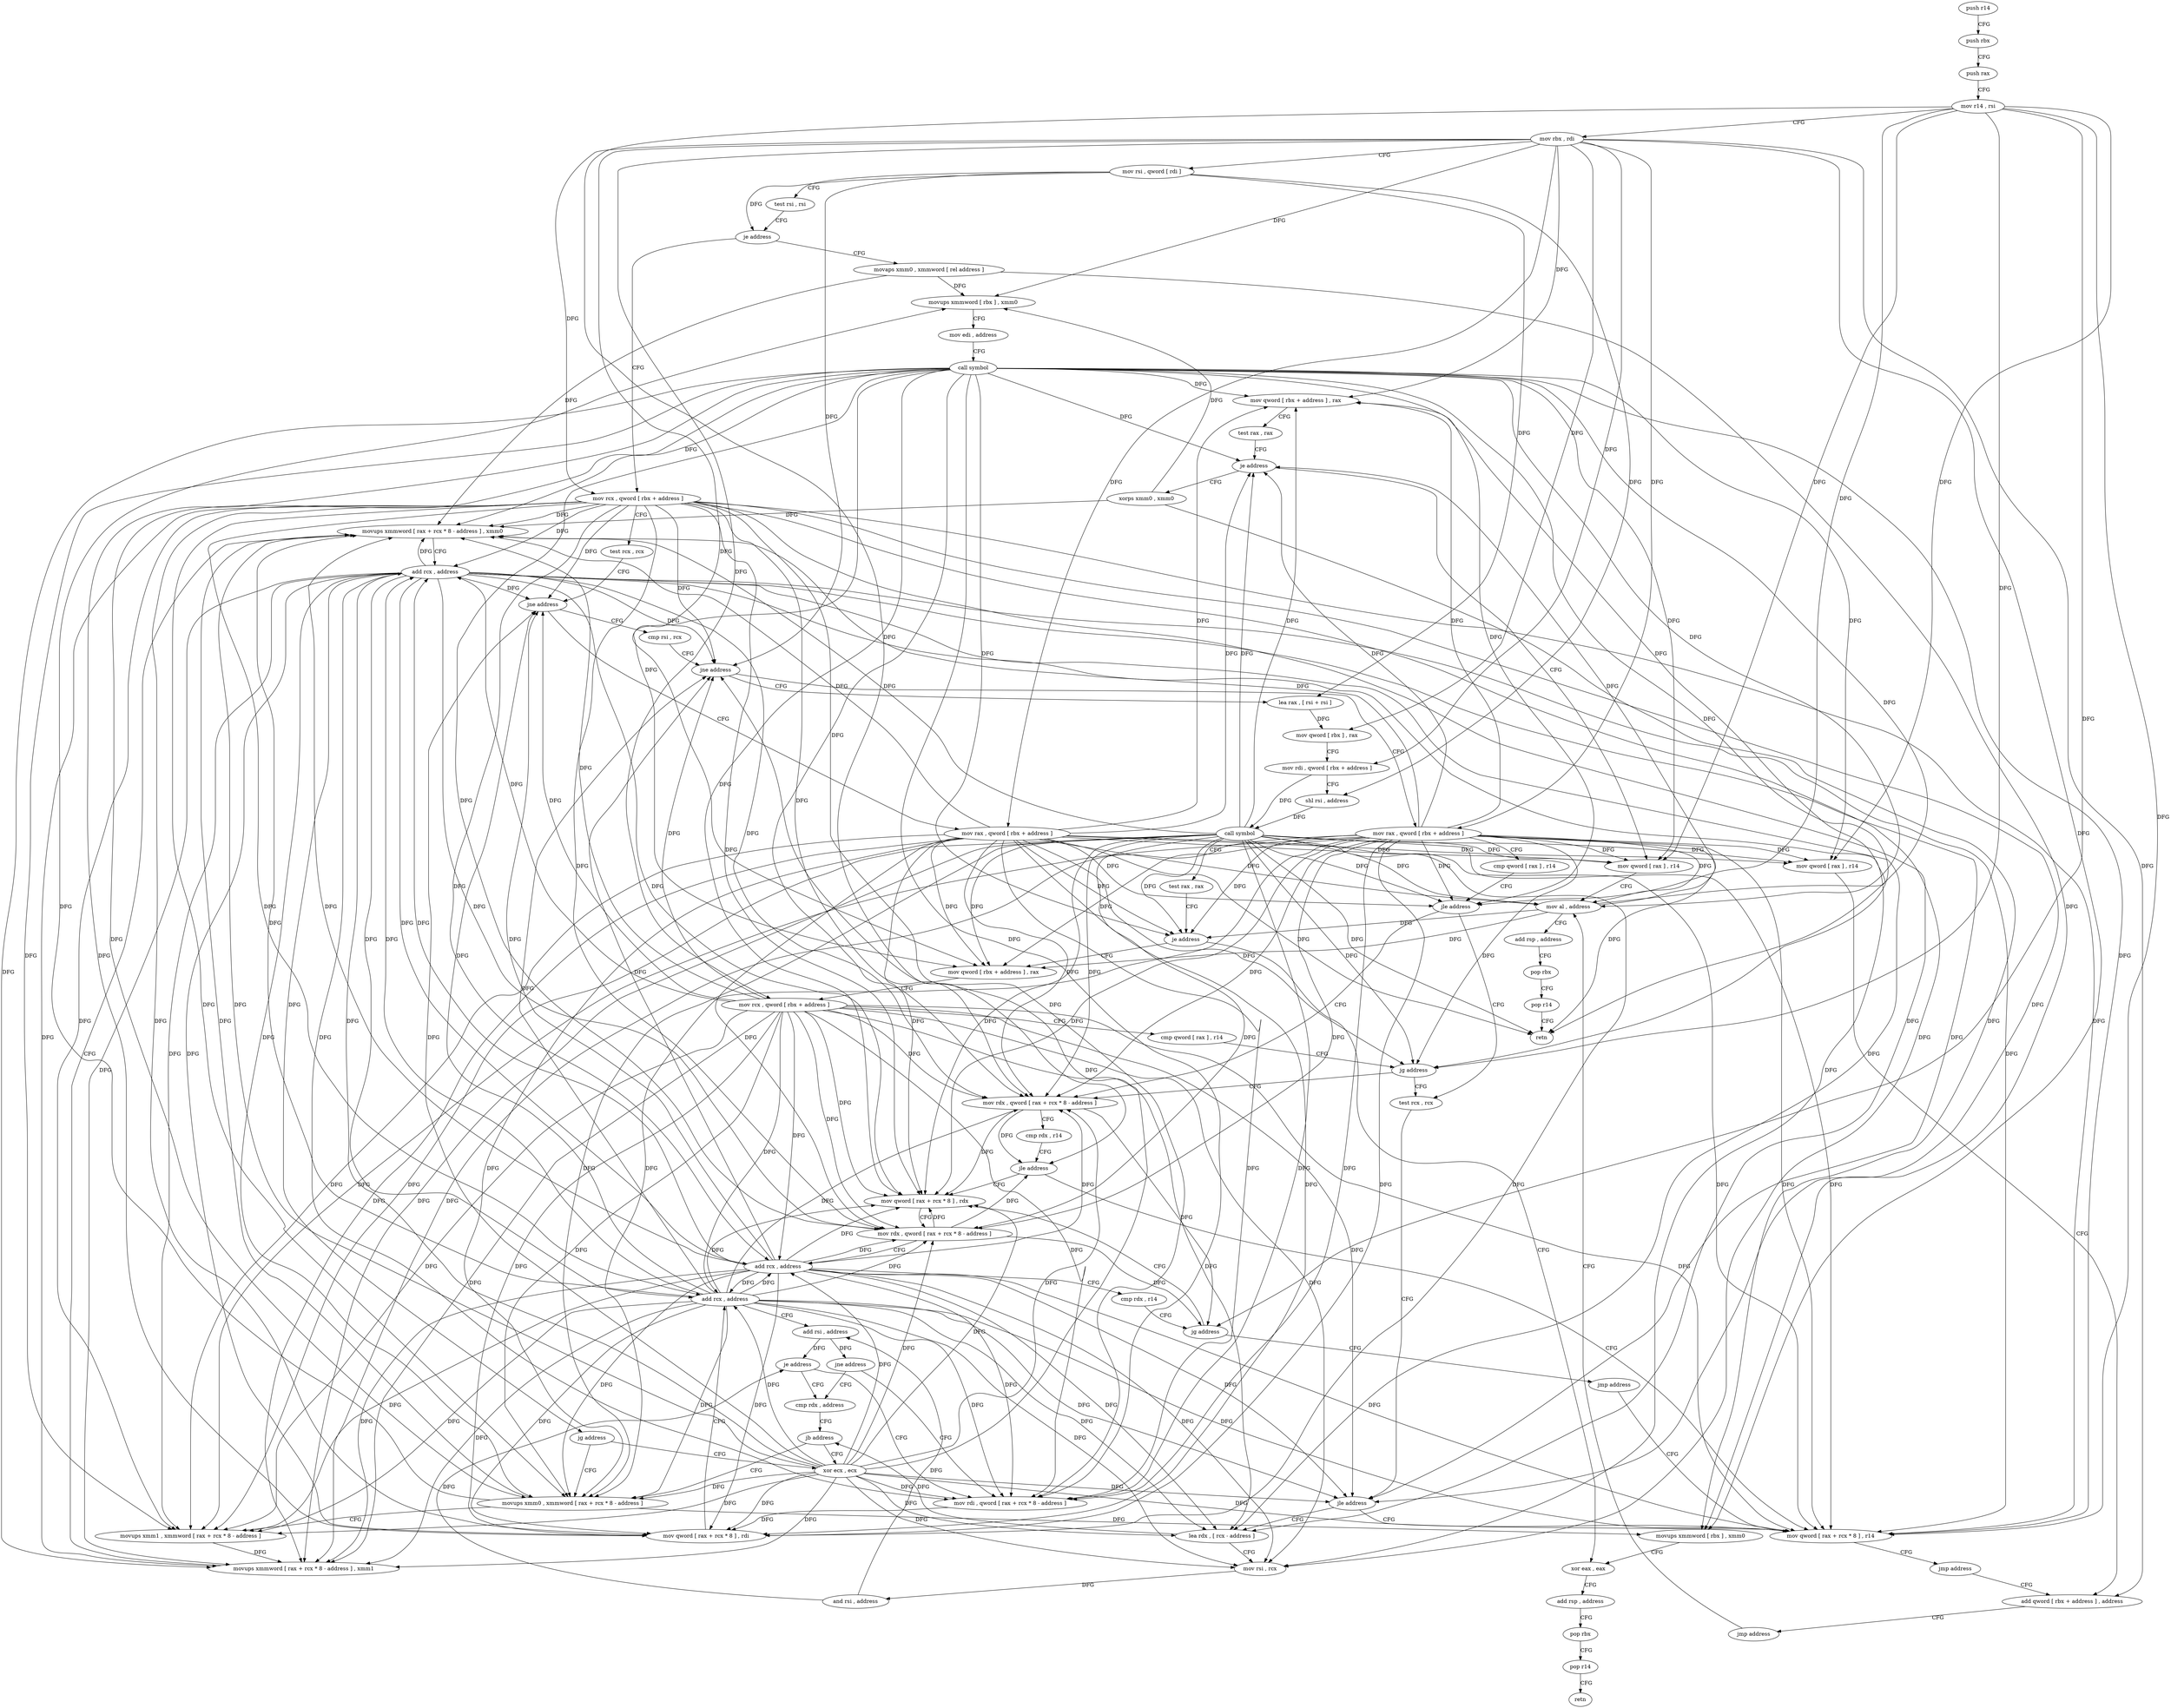 digraph "func" {
"4369680" [label = "push r14" ]
"4369682" [label = "push rbx" ]
"4369683" [label = "push rax" ]
"4369684" [label = "mov r14 , rsi" ]
"4369687" [label = "mov rbx , rdi" ]
"4369690" [label = "mov rsi , qword [ rdi ]" ]
"4369693" [label = "test rsi , rsi" ]
"4369696" [label = "je address" ]
"4369721" [label = "movaps xmm0 , xmmword [ rel address ]" ]
"4369698" [label = "mov rcx , qword [ rbx + address ]" ]
"4369728" [label = "movups xmmword [ rbx ] , xmm0" ]
"4369731" [label = "mov edi , address" ]
"4369736" [label = "call symbol" ]
"4369741" [label = "mov qword [ rbx + address ] , rax" ]
"4369745" [label = "test rax , rax" ]
"4369748" [label = "je address" ]
"4369836" [label = "xorps xmm0 , xmm0" ]
"4369750" [label = "mov qword [ rax ] , r14" ]
"4369702" [label = "test rcx , rcx" ]
"4369705" [label = "jne address" ]
"4369763" [label = "cmp rsi , rcx" ]
"4369707" [label = "mov rax , qword [ rbx + address ]" ]
"4369839" [label = "movups xmmword [ rbx ] , xmm0" ]
"4369842" [label = "xor eax , eax" ]
"4369753" [label = "mov al , address" ]
"4369766" [label = "jne address" ]
"4369852" [label = "mov rax , qword [ rbx + address ]" ]
"4369768" [label = "lea rax , [ rsi + rsi ]" ]
"4369711" [label = "mov qword [ rax ] , r14" ]
"4369714" [label = "add qword [ rbx + address ] , address" ]
"4369856" [label = "cmp qword [ rax ] , r14" ]
"4369859" [label = "jle address" ]
"4369806" [label = "mov rdx , qword [ rax + rcx * 8 - address ]" ]
"4369861" [label = "test rcx , rcx" ]
"4369772" [label = "mov qword [ rbx ] , rax" ]
"4369775" [label = "mov rdi , qword [ rbx + address ]" ]
"4369779" [label = "shl rsi , address" ]
"4369783" [label = "call symbol" ]
"4369788" [label = "test rax , rax" ]
"4369791" [label = "je address" ]
"4369793" [label = "mov qword [ rbx + address ] , rax" ]
"4369755" [label = "add rsp , address" ]
"4369759" [label = "pop rbx" ]
"4369760" [label = "pop r14" ]
"4369762" [label = "retn" ]
"4369811" [label = "cmp rdx , r14" ]
"4369814" [label = "jle address" ]
"4369932" [label = "mov qword [ rax + rcx * 8 ] , r14" ]
"4369816" [label = "mov qword [ rax + rcx * 8 ] , rdx" ]
"4369864" [label = "jle address" ]
"4369866" [label = "lea rdx , [ rcx - address ]" ]
"4369844" [label = "add rsp , address" ]
"4369848" [label = "pop rbx" ]
"4369849" [label = "pop r14" ]
"4369851" [label = "retn" ]
"4369797" [label = "mov rcx , qword [ rbx + address ]" ]
"4369801" [label = "cmp qword [ rax ] , r14" ]
"4369804" [label = "jg address" ]
"4369936" [label = "jmp address" ]
"4369820" [label = "mov rdx , qword [ rax + rcx * 8 - address ]" ]
"4369825" [label = "add rcx , address" ]
"4369829" [label = "cmp rdx , r14" ]
"4369832" [label = "jg address" ]
"4369834" [label = "jmp address" ]
"4369870" [label = "mov rsi , rcx" ]
"4369873" [label = "and rsi , address" ]
"4369877" [label = "je address" ]
"4369898" [label = "cmp rdx , address" ]
"4369879" [label = "mov rdi , qword [ rax + rcx * 8 - address ]" ]
"4369719" [label = "jmp address" ]
"4369902" [label = "jb address" ]
"4369930" [label = "xor ecx , ecx" ]
"4369904" [label = "movups xmm0 , xmmword [ rax + rcx * 8 - address ]" ]
"4369884" [label = "mov qword [ rax + rcx * 8 ] , rdi" ]
"4369888" [label = "add rcx , address" ]
"4369892" [label = "add rsi , address" ]
"4369896" [label = "jne address" ]
"4369909" [label = "movups xmm1 , xmmword [ rax + rcx * 8 - address ]" ]
"4369914" [label = "movups xmmword [ rax + rcx * 8 - address ] , xmm1" ]
"4369919" [label = "movups xmmword [ rax + rcx * 8 - address ] , xmm0" ]
"4369924" [label = "add rcx , address" ]
"4369928" [label = "jg address" ]
"4369680" -> "4369682" [ label = "CFG" ]
"4369682" -> "4369683" [ label = "CFG" ]
"4369683" -> "4369684" [ label = "CFG" ]
"4369684" -> "4369687" [ label = "CFG" ]
"4369684" -> "4369750" [ label = "DFG" ]
"4369684" -> "4369711" [ label = "DFG" ]
"4369684" -> "4369859" [ label = "DFG" ]
"4369684" -> "4369814" [ label = "DFG" ]
"4369684" -> "4369804" [ label = "DFG" ]
"4369684" -> "4369932" [ label = "DFG" ]
"4369684" -> "4369832" [ label = "DFG" ]
"4369687" -> "4369690" [ label = "CFG" ]
"4369687" -> "4369728" [ label = "DFG" ]
"4369687" -> "4369741" [ label = "DFG" ]
"4369687" -> "4369698" [ label = "DFG" ]
"4369687" -> "4369839" [ label = "DFG" ]
"4369687" -> "4369707" [ label = "DFG" ]
"4369687" -> "4369852" [ label = "DFG" ]
"4369687" -> "4369772" [ label = "DFG" ]
"4369687" -> "4369775" [ label = "DFG" ]
"4369687" -> "4369714" [ label = "DFG" ]
"4369687" -> "4369793" [ label = "DFG" ]
"4369687" -> "4369797" [ label = "DFG" ]
"4369690" -> "4369693" [ label = "CFG" ]
"4369690" -> "4369696" [ label = "DFG" ]
"4369690" -> "4369766" [ label = "DFG" ]
"4369690" -> "4369768" [ label = "DFG" ]
"4369690" -> "4369779" [ label = "DFG" ]
"4369693" -> "4369696" [ label = "CFG" ]
"4369696" -> "4369721" [ label = "CFG" ]
"4369696" -> "4369698" [ label = "CFG" ]
"4369721" -> "4369728" [ label = "DFG" ]
"4369721" -> "4369839" [ label = "DFG" ]
"4369721" -> "4369919" [ label = "DFG" ]
"4369698" -> "4369702" [ label = "CFG" ]
"4369698" -> "4369705" [ label = "DFG" ]
"4369698" -> "4369766" [ label = "DFG" ]
"4369698" -> "4369806" [ label = "DFG" ]
"4369698" -> "4369864" [ label = "DFG" ]
"4369698" -> "4369932" [ label = "DFG" ]
"4369698" -> "4369816" [ label = "DFG" ]
"4369698" -> "4369820" [ label = "DFG" ]
"4369698" -> "4369825" [ label = "DFG" ]
"4369698" -> "4369866" [ label = "DFG" ]
"4369698" -> "4369870" [ label = "DFG" ]
"4369698" -> "4369879" [ label = "DFG" ]
"4369698" -> "4369884" [ label = "DFG" ]
"4369698" -> "4369888" [ label = "DFG" ]
"4369698" -> "4369904" [ label = "DFG" ]
"4369698" -> "4369909" [ label = "DFG" ]
"4369698" -> "4369914" [ label = "DFG" ]
"4369698" -> "4369919" [ label = "DFG" ]
"4369698" -> "4369924" [ label = "DFG" ]
"4369728" -> "4369731" [ label = "CFG" ]
"4369731" -> "4369736" [ label = "CFG" ]
"4369736" -> "4369741" [ label = "DFG" ]
"4369736" -> "4369748" [ label = "DFG" ]
"4369736" -> "4369750" [ label = "DFG" ]
"4369736" -> "4369711" [ label = "DFG" ]
"4369736" -> "4369753" [ label = "DFG" ]
"4369736" -> "4369762" [ label = "DFG" ]
"4369736" -> "4369859" [ label = "DFG" ]
"4369736" -> "4369791" [ label = "DFG" ]
"4369736" -> "4369806" [ label = "DFG" ]
"4369736" -> "4369793" [ label = "DFG" ]
"4369736" -> "4369804" [ label = "DFG" ]
"4369736" -> "4369932" [ label = "DFG" ]
"4369736" -> "4369816" [ label = "DFG" ]
"4369736" -> "4369820" [ label = "DFG" ]
"4369736" -> "4369879" [ label = "DFG" ]
"4369736" -> "4369884" [ label = "DFG" ]
"4369736" -> "4369904" [ label = "DFG" ]
"4369736" -> "4369909" [ label = "DFG" ]
"4369736" -> "4369914" [ label = "DFG" ]
"4369736" -> "4369919" [ label = "DFG" ]
"4369741" -> "4369745" [ label = "CFG" ]
"4369745" -> "4369748" [ label = "CFG" ]
"4369748" -> "4369836" [ label = "CFG" ]
"4369748" -> "4369750" [ label = "CFG" ]
"4369836" -> "4369839" [ label = "DFG" ]
"4369836" -> "4369728" [ label = "DFG" ]
"4369836" -> "4369919" [ label = "DFG" ]
"4369750" -> "4369753" [ label = "CFG" ]
"4369702" -> "4369705" [ label = "CFG" ]
"4369705" -> "4369763" [ label = "CFG" ]
"4369705" -> "4369707" [ label = "CFG" ]
"4369763" -> "4369766" [ label = "CFG" ]
"4369707" -> "4369711" [ label = "DFG" ]
"4369707" -> "4369741" [ label = "DFG" ]
"4369707" -> "4369748" [ label = "DFG" ]
"4369707" -> "4369750" [ label = "DFG" ]
"4369707" -> "4369753" [ label = "DFG" ]
"4369707" -> "4369762" [ label = "DFG" ]
"4369707" -> "4369859" [ label = "DFG" ]
"4369707" -> "4369791" [ label = "DFG" ]
"4369707" -> "4369806" [ label = "DFG" ]
"4369707" -> "4369793" [ label = "DFG" ]
"4369707" -> "4369804" [ label = "DFG" ]
"4369707" -> "4369932" [ label = "DFG" ]
"4369707" -> "4369816" [ label = "DFG" ]
"4369707" -> "4369820" [ label = "DFG" ]
"4369707" -> "4369879" [ label = "DFG" ]
"4369707" -> "4369884" [ label = "DFG" ]
"4369707" -> "4369904" [ label = "DFG" ]
"4369707" -> "4369909" [ label = "DFG" ]
"4369707" -> "4369914" [ label = "DFG" ]
"4369707" -> "4369919" [ label = "DFG" ]
"4369839" -> "4369842" [ label = "CFG" ]
"4369842" -> "4369844" [ label = "CFG" ]
"4369753" -> "4369755" [ label = "CFG" ]
"4369753" -> "4369741" [ label = "DFG" ]
"4369753" -> "4369748" [ label = "DFG" ]
"4369753" -> "4369791" [ label = "DFG" ]
"4369753" -> "4369793" [ label = "DFG" ]
"4369766" -> "4369852" [ label = "CFG" ]
"4369766" -> "4369768" [ label = "CFG" ]
"4369852" -> "4369856" [ label = "CFG" ]
"4369852" -> "4369741" [ label = "DFG" ]
"4369852" -> "4369748" [ label = "DFG" ]
"4369852" -> "4369753" [ label = "DFG" ]
"4369852" -> "4369750" [ label = "DFG" ]
"4369852" -> "4369711" [ label = "DFG" ]
"4369852" -> "4369762" [ label = "DFG" ]
"4369852" -> "4369859" [ label = "DFG" ]
"4369852" -> "4369791" [ label = "DFG" ]
"4369852" -> "4369806" [ label = "DFG" ]
"4369852" -> "4369793" [ label = "DFG" ]
"4369852" -> "4369804" [ label = "DFG" ]
"4369852" -> "4369932" [ label = "DFG" ]
"4369852" -> "4369816" [ label = "DFG" ]
"4369852" -> "4369820" [ label = "DFG" ]
"4369852" -> "4369879" [ label = "DFG" ]
"4369852" -> "4369884" [ label = "DFG" ]
"4369852" -> "4369904" [ label = "DFG" ]
"4369852" -> "4369909" [ label = "DFG" ]
"4369852" -> "4369914" [ label = "DFG" ]
"4369852" -> "4369919" [ label = "DFG" ]
"4369768" -> "4369772" [ label = "DFG" ]
"4369711" -> "4369714" [ label = "CFG" ]
"4369714" -> "4369719" [ label = "CFG" ]
"4369856" -> "4369859" [ label = "CFG" ]
"4369859" -> "4369806" [ label = "CFG" ]
"4369859" -> "4369861" [ label = "CFG" ]
"4369806" -> "4369811" [ label = "CFG" ]
"4369806" -> "4369814" [ label = "DFG" ]
"4369806" -> "4369816" [ label = "DFG" ]
"4369806" -> "4369832" [ label = "DFG" ]
"4369861" -> "4369864" [ label = "CFG" ]
"4369772" -> "4369775" [ label = "CFG" ]
"4369775" -> "4369779" [ label = "CFG" ]
"4369775" -> "4369783" [ label = "DFG" ]
"4369779" -> "4369783" [ label = "DFG" ]
"4369783" -> "4369788" [ label = "CFG" ]
"4369783" -> "4369741" [ label = "DFG" ]
"4369783" -> "4369748" [ label = "DFG" ]
"4369783" -> "4369753" [ label = "DFG" ]
"4369783" -> "4369750" [ label = "DFG" ]
"4369783" -> "4369711" [ label = "DFG" ]
"4369783" -> "4369762" [ label = "DFG" ]
"4369783" -> "4369859" [ label = "DFG" ]
"4369783" -> "4369791" [ label = "DFG" ]
"4369783" -> "4369806" [ label = "DFG" ]
"4369783" -> "4369793" [ label = "DFG" ]
"4369783" -> "4369804" [ label = "DFG" ]
"4369783" -> "4369932" [ label = "DFG" ]
"4369783" -> "4369816" [ label = "DFG" ]
"4369783" -> "4369820" [ label = "DFG" ]
"4369783" -> "4369879" [ label = "DFG" ]
"4369783" -> "4369884" [ label = "DFG" ]
"4369783" -> "4369904" [ label = "DFG" ]
"4369783" -> "4369909" [ label = "DFG" ]
"4369783" -> "4369914" [ label = "DFG" ]
"4369783" -> "4369919" [ label = "DFG" ]
"4369788" -> "4369791" [ label = "CFG" ]
"4369791" -> "4369842" [ label = "CFG" ]
"4369791" -> "4369793" [ label = "CFG" ]
"4369793" -> "4369797" [ label = "CFG" ]
"4369755" -> "4369759" [ label = "CFG" ]
"4369759" -> "4369760" [ label = "CFG" ]
"4369760" -> "4369762" [ label = "CFG" ]
"4369811" -> "4369814" [ label = "CFG" ]
"4369814" -> "4369932" [ label = "CFG" ]
"4369814" -> "4369816" [ label = "CFG" ]
"4369932" -> "4369936" [ label = "CFG" ]
"4369816" -> "4369820" [ label = "CFG" ]
"4369864" -> "4369932" [ label = "CFG" ]
"4369864" -> "4369866" [ label = "CFG" ]
"4369866" -> "4369870" [ label = "CFG" ]
"4369866" -> "4369902" [ label = "DFG" ]
"4369844" -> "4369848" [ label = "CFG" ]
"4369848" -> "4369849" [ label = "CFG" ]
"4369849" -> "4369851" [ label = "CFG" ]
"4369797" -> "4369801" [ label = "CFG" ]
"4369797" -> "4369705" [ label = "DFG" ]
"4369797" -> "4369766" [ label = "DFG" ]
"4369797" -> "4369806" [ label = "DFG" ]
"4369797" -> "4369864" [ label = "DFG" ]
"4369797" -> "4369932" [ label = "DFG" ]
"4369797" -> "4369816" [ label = "DFG" ]
"4369797" -> "4369820" [ label = "DFG" ]
"4369797" -> "4369825" [ label = "DFG" ]
"4369797" -> "4369866" [ label = "DFG" ]
"4369797" -> "4369870" [ label = "DFG" ]
"4369797" -> "4369879" [ label = "DFG" ]
"4369797" -> "4369884" [ label = "DFG" ]
"4369797" -> "4369888" [ label = "DFG" ]
"4369797" -> "4369904" [ label = "DFG" ]
"4369797" -> "4369909" [ label = "DFG" ]
"4369797" -> "4369914" [ label = "DFG" ]
"4369797" -> "4369919" [ label = "DFG" ]
"4369797" -> "4369924" [ label = "DFG" ]
"4369801" -> "4369804" [ label = "CFG" ]
"4369804" -> "4369861" [ label = "CFG" ]
"4369804" -> "4369806" [ label = "CFG" ]
"4369936" -> "4369714" [ label = "CFG" ]
"4369820" -> "4369825" [ label = "CFG" ]
"4369820" -> "4369816" [ label = "DFG" ]
"4369820" -> "4369814" [ label = "DFG" ]
"4369820" -> "4369832" [ label = "DFG" ]
"4369825" -> "4369829" [ label = "CFG" ]
"4369825" -> "4369705" [ label = "DFG" ]
"4369825" -> "4369766" [ label = "DFG" ]
"4369825" -> "4369806" [ label = "DFG" ]
"4369825" -> "4369864" [ label = "DFG" ]
"4369825" -> "4369820" [ label = "DFG" ]
"4369825" -> "4369932" [ label = "DFG" ]
"4369825" -> "4369816" [ label = "DFG" ]
"4369825" -> "4369866" [ label = "DFG" ]
"4369825" -> "4369870" [ label = "DFG" ]
"4369825" -> "4369879" [ label = "DFG" ]
"4369825" -> "4369884" [ label = "DFG" ]
"4369825" -> "4369888" [ label = "DFG" ]
"4369825" -> "4369904" [ label = "DFG" ]
"4369825" -> "4369909" [ label = "DFG" ]
"4369825" -> "4369914" [ label = "DFG" ]
"4369825" -> "4369919" [ label = "DFG" ]
"4369825" -> "4369924" [ label = "DFG" ]
"4369829" -> "4369832" [ label = "CFG" ]
"4369832" -> "4369816" [ label = "CFG" ]
"4369832" -> "4369834" [ label = "CFG" ]
"4369834" -> "4369932" [ label = "CFG" ]
"4369870" -> "4369873" [ label = "DFG" ]
"4369873" -> "4369877" [ label = "DFG" ]
"4369873" -> "4369892" [ label = "DFG" ]
"4369877" -> "4369898" [ label = "CFG" ]
"4369877" -> "4369879" [ label = "CFG" ]
"4369898" -> "4369902" [ label = "CFG" ]
"4369879" -> "4369884" [ label = "DFG" ]
"4369719" -> "4369753" [ label = "CFG" ]
"4369902" -> "4369930" [ label = "CFG" ]
"4369902" -> "4369904" [ label = "CFG" ]
"4369930" -> "4369932" [ label = "DFG" ]
"4369930" -> "4369705" [ label = "DFG" ]
"4369930" -> "4369766" [ label = "DFG" ]
"4369930" -> "4369806" [ label = "DFG" ]
"4369930" -> "4369864" [ label = "DFG" ]
"4369930" -> "4369820" [ label = "DFG" ]
"4369930" -> "4369825" [ label = "DFG" ]
"4369930" -> "4369866" [ label = "DFG" ]
"4369930" -> "4369870" [ label = "DFG" ]
"4369930" -> "4369879" [ label = "DFG" ]
"4369930" -> "4369888" [ label = "DFG" ]
"4369930" -> "4369816" [ label = "DFG" ]
"4369930" -> "4369884" [ label = "DFG" ]
"4369930" -> "4369904" [ label = "DFG" ]
"4369930" -> "4369909" [ label = "DFG" ]
"4369930" -> "4369914" [ label = "DFG" ]
"4369930" -> "4369919" [ label = "DFG" ]
"4369930" -> "4369924" [ label = "DFG" ]
"4369904" -> "4369909" [ label = "CFG" ]
"4369904" -> "4369728" [ label = "DFG" ]
"4369904" -> "4369839" [ label = "DFG" ]
"4369904" -> "4369919" [ label = "DFG" ]
"4369884" -> "4369888" [ label = "CFG" ]
"4369888" -> "4369892" [ label = "CFG" ]
"4369888" -> "4369705" [ label = "DFG" ]
"4369888" -> "4369766" [ label = "DFG" ]
"4369888" -> "4369806" [ label = "DFG" ]
"4369888" -> "4369864" [ label = "DFG" ]
"4369888" -> "4369820" [ label = "DFG" ]
"4369888" -> "4369825" [ label = "DFG" ]
"4369888" -> "4369866" [ label = "DFG" ]
"4369888" -> "4369870" [ label = "DFG" ]
"4369888" -> "4369879" [ label = "DFG" ]
"4369888" -> "4369932" [ label = "DFG" ]
"4369888" -> "4369816" [ label = "DFG" ]
"4369888" -> "4369884" [ label = "DFG" ]
"4369888" -> "4369904" [ label = "DFG" ]
"4369888" -> "4369909" [ label = "DFG" ]
"4369888" -> "4369914" [ label = "DFG" ]
"4369888" -> "4369919" [ label = "DFG" ]
"4369888" -> "4369924" [ label = "DFG" ]
"4369892" -> "4369896" [ label = "DFG" ]
"4369892" -> "4369877" [ label = "DFG" ]
"4369896" -> "4369879" [ label = "CFG" ]
"4369896" -> "4369898" [ label = "CFG" ]
"4369909" -> "4369914" [ label = "DFG" ]
"4369914" -> "4369919" [ label = "CFG" ]
"4369919" -> "4369924" [ label = "CFG" ]
"4369924" -> "4369928" [ label = "DFG" ]
"4369924" -> "4369705" [ label = "DFG" ]
"4369924" -> "4369766" [ label = "DFG" ]
"4369924" -> "4369806" [ label = "DFG" ]
"4369924" -> "4369864" [ label = "DFG" ]
"4369924" -> "4369820" [ label = "DFG" ]
"4369924" -> "4369825" [ label = "DFG" ]
"4369924" -> "4369866" [ label = "DFG" ]
"4369924" -> "4369870" [ label = "DFG" ]
"4369924" -> "4369879" [ label = "DFG" ]
"4369924" -> "4369888" [ label = "DFG" ]
"4369924" -> "4369904" [ label = "DFG" ]
"4369924" -> "4369909" [ label = "DFG" ]
"4369924" -> "4369932" [ label = "DFG" ]
"4369924" -> "4369816" [ label = "DFG" ]
"4369924" -> "4369884" [ label = "DFG" ]
"4369924" -> "4369914" [ label = "DFG" ]
"4369924" -> "4369919" [ label = "DFG" ]
"4369928" -> "4369904" [ label = "CFG" ]
"4369928" -> "4369930" [ label = "CFG" ]
}
